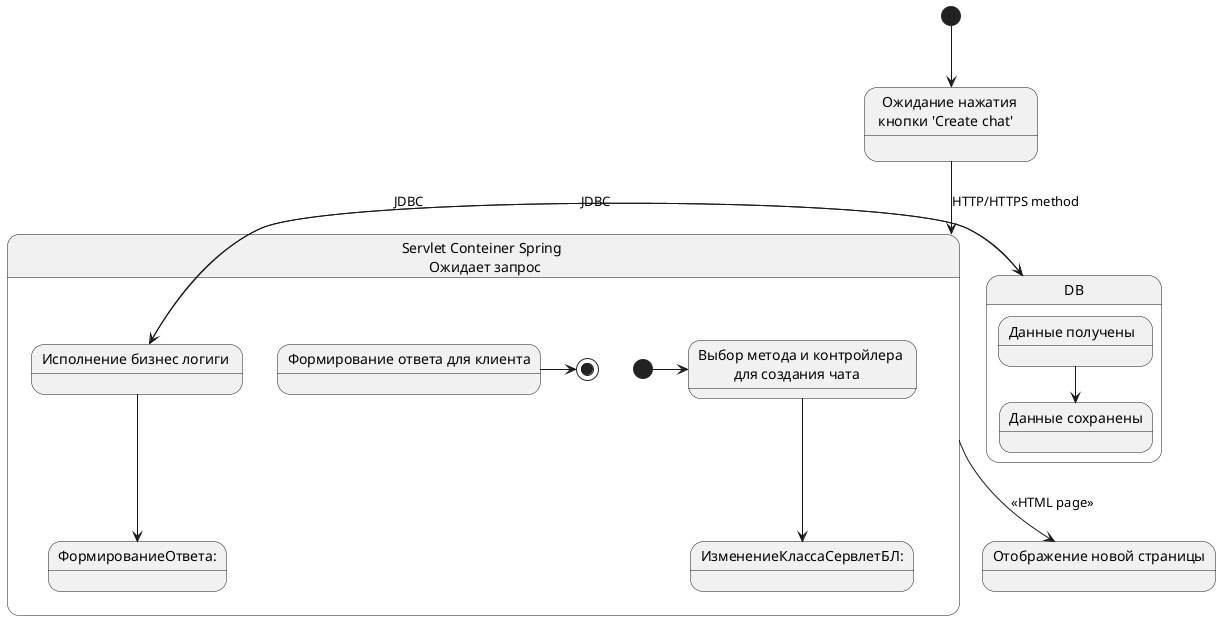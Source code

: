 @startuml
'[*] --> ResourcesProcessing
'
'state ResourcesProcessing {
'  [*] --> PushOrederButtomIsPress
'  PushOrederButtomIsPress --> CreateChatPageIsOpen
'  CreateChatPageIsOpen --> CreateListOfPeople
'  CreateListOfPeople --> ResultSearch
'  ResultSearch --> BlockPress
'}
'CreateListOfPeople --> Controller
'BlockPress --> Controller
'state Controller{
'    state request_response {
'
'    }
'    state query_db {
'
'    }
'
'    Controller --> request_response
'    request_response -> query_db
'    query_db --> request_response: listOfStaff
'}
'
'
'State "'Create chat' Buttom is press    " as PushOrederButtomIsPress: Нажата кнопка 'Создать чат'
'State "'Create Chat' Page is open" as CreateChatPageIsOpen: Страница 'Создание чата' \n открыта у Управляющего на экране
'State "Creating a list \n of available staffs   " as CreateListOfPeople: Формирование списка людей \n доступных для создания чата
'State "Request generation    " as RequestGen
'State "Displaying Result of search  " as ResultSearch
'State "Block with staff is press   " as BlockPress

[*] --> ИзменениеОбъектаВРесурсах
state ИзменениеОбъектаВРесурсах {

}

state ИзменениеКлассаСервлет {
    state "Выбор метода и контройлера \n для создания чата    " as ИзменениеВКонтройлере
    [*] -> ИзменениеВКонтройлере
    state "Выбор модели" as ИзменениеКлассаСервлетБЛ
    ИзменениеВКонтройлере --> ИзменениеКлассаСервлетБЛ: <<ChatModel>>
    ИзменениеКлассаСервлетБЛ --> ФормированиеОтвета:<<ModelAndView>>
    ФормированиеОтвета -> [*]
}
ИзменениеОбъектаВРесурсах --> ИзменениеКлассаСервлет :HTTP/HTTPS method


state DB {
    state "Данные получены  " as data_recive
    state "Данные сохранены" as data_save
    data_recive --> data_save
}
ИзменениеКлассаСервлетБЛ -> DB :JDBC
DB -> ИзменениеКлассаСервлетБЛ :JDBC

ИзменениеКлассаСервлет --> НоваяСтраница : <<HTML page>>

state "Ожидание нажатия \n кнопки 'Create chat'    " as ИзменениеОбъектаВРесурсах:
state "Servlet Conteiner Spring \n Ожидает запрос" as ИзменениеКлассаСервлет
state "Исполнение бизнес логиги " as ИзменениеКлассаСервлетБЛ
state "Формирование ответа для клиента" as ФормированиеОтвета
state "Отображение новой страницы" as НоваяСтраница

@enduml
